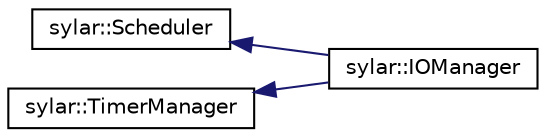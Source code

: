 digraph "类继承关系图"
{
 // LATEX_PDF_SIZE
  edge [fontname="Helvetica",fontsize="10",labelfontname="Helvetica",labelfontsize="10"];
  node [fontname="Helvetica",fontsize="10",shape=record];
  rankdir="LR";
  Node57 [label="sylar::Scheduler",height=0.2,width=0.4,color="black", fillcolor="white", style="filled",URL="$classsylar_1_1Scheduler.html",tooltip="协程调度器"];
  Node57 -> Node1 [dir="back",color="midnightblue",fontsize="10",style="solid",fontname="Helvetica"];
  Node1 [label="sylar::IOManager",height=0.2,width=0.4,color="black", fillcolor="white", style="filled",URL="$classsylar_1_1IOManager.html",tooltip="基于Epoll的IO协程调度器"];
  Node0 [label="sylar::TimerManager",height=0.2,width=0.4,color="black", fillcolor="white", style="filled",URL="$classsylar_1_1TimerManager.html",tooltip="定时器管理器"];
  Node0 -> Node1 [dir="back",color="midnightblue",fontsize="10",style="solid",fontname="Helvetica"];
}
